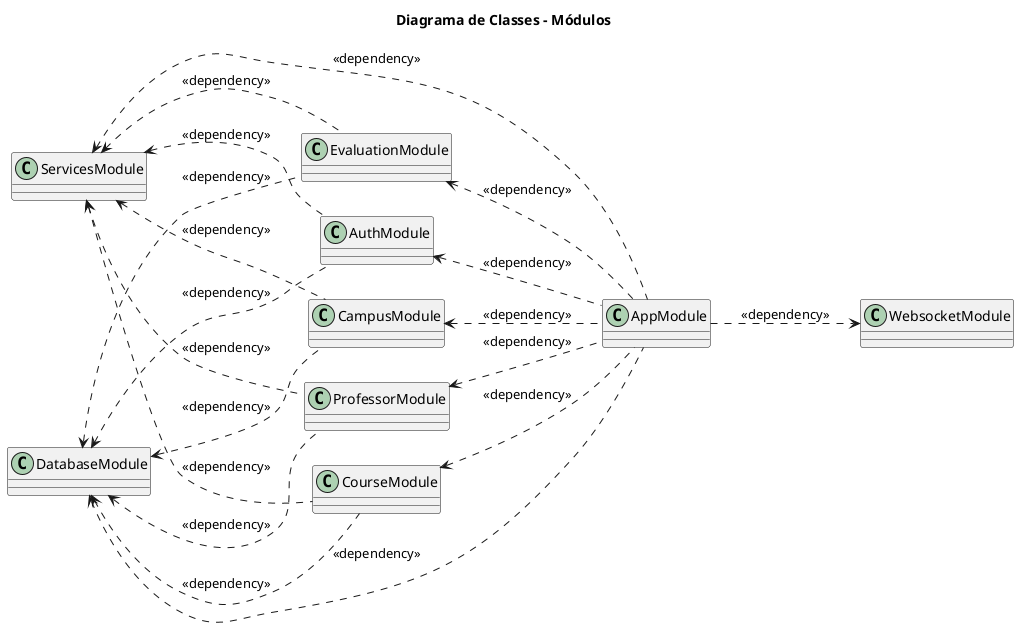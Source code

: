 @startuml "Class Diagram"

title "Diagrama de Classes - Módulos"

left to right direction

class ServicesModule
class AuthModule
class CampusModule
class DatabaseModule
class WebsocketModule
class EvaluationModule
class CourseModule
class ProfessorModule
class AppModule

DatabaseModule <.. AuthModule        : <<dependency>>
DatabaseModule <.. CampusModule      : <<dependency>>
DatabaseModule <.. EvaluationModule  : <<dependency>>
DatabaseModule <.. CourseModule      : <<dependency>>
DatabaseModule <.. ProfessorModule   : <<dependency>>

ServicesModule <.. AuthModule        : <<dependency>>
ServicesModule <.. CampusModule      : <<dependency>>
ServicesModule <.. EvaluationModule  : <<dependency>>
ServicesModule <.. CourseModule      : <<dependency>>
ServicesModule <.. ProfessorModule   : <<dependency>>

AppModule .left.> AuthModule       : <<dependency>>
AppModule .left.> CampusModule     : <<dependency>>
AppModule .up.> EvaluationModule : <<dependency>>
AppModule .left.> CourseModule     : <<dependency>>
AppModule .left.> ProfessorModule  : <<dependency>>


ServicesModule <.down. AppModule : <<dependency>>
DatabaseModule <.down. AppModule : <<dependency>>
WebsocketModule <.up. AppModule : <<dependency>>



@enduml